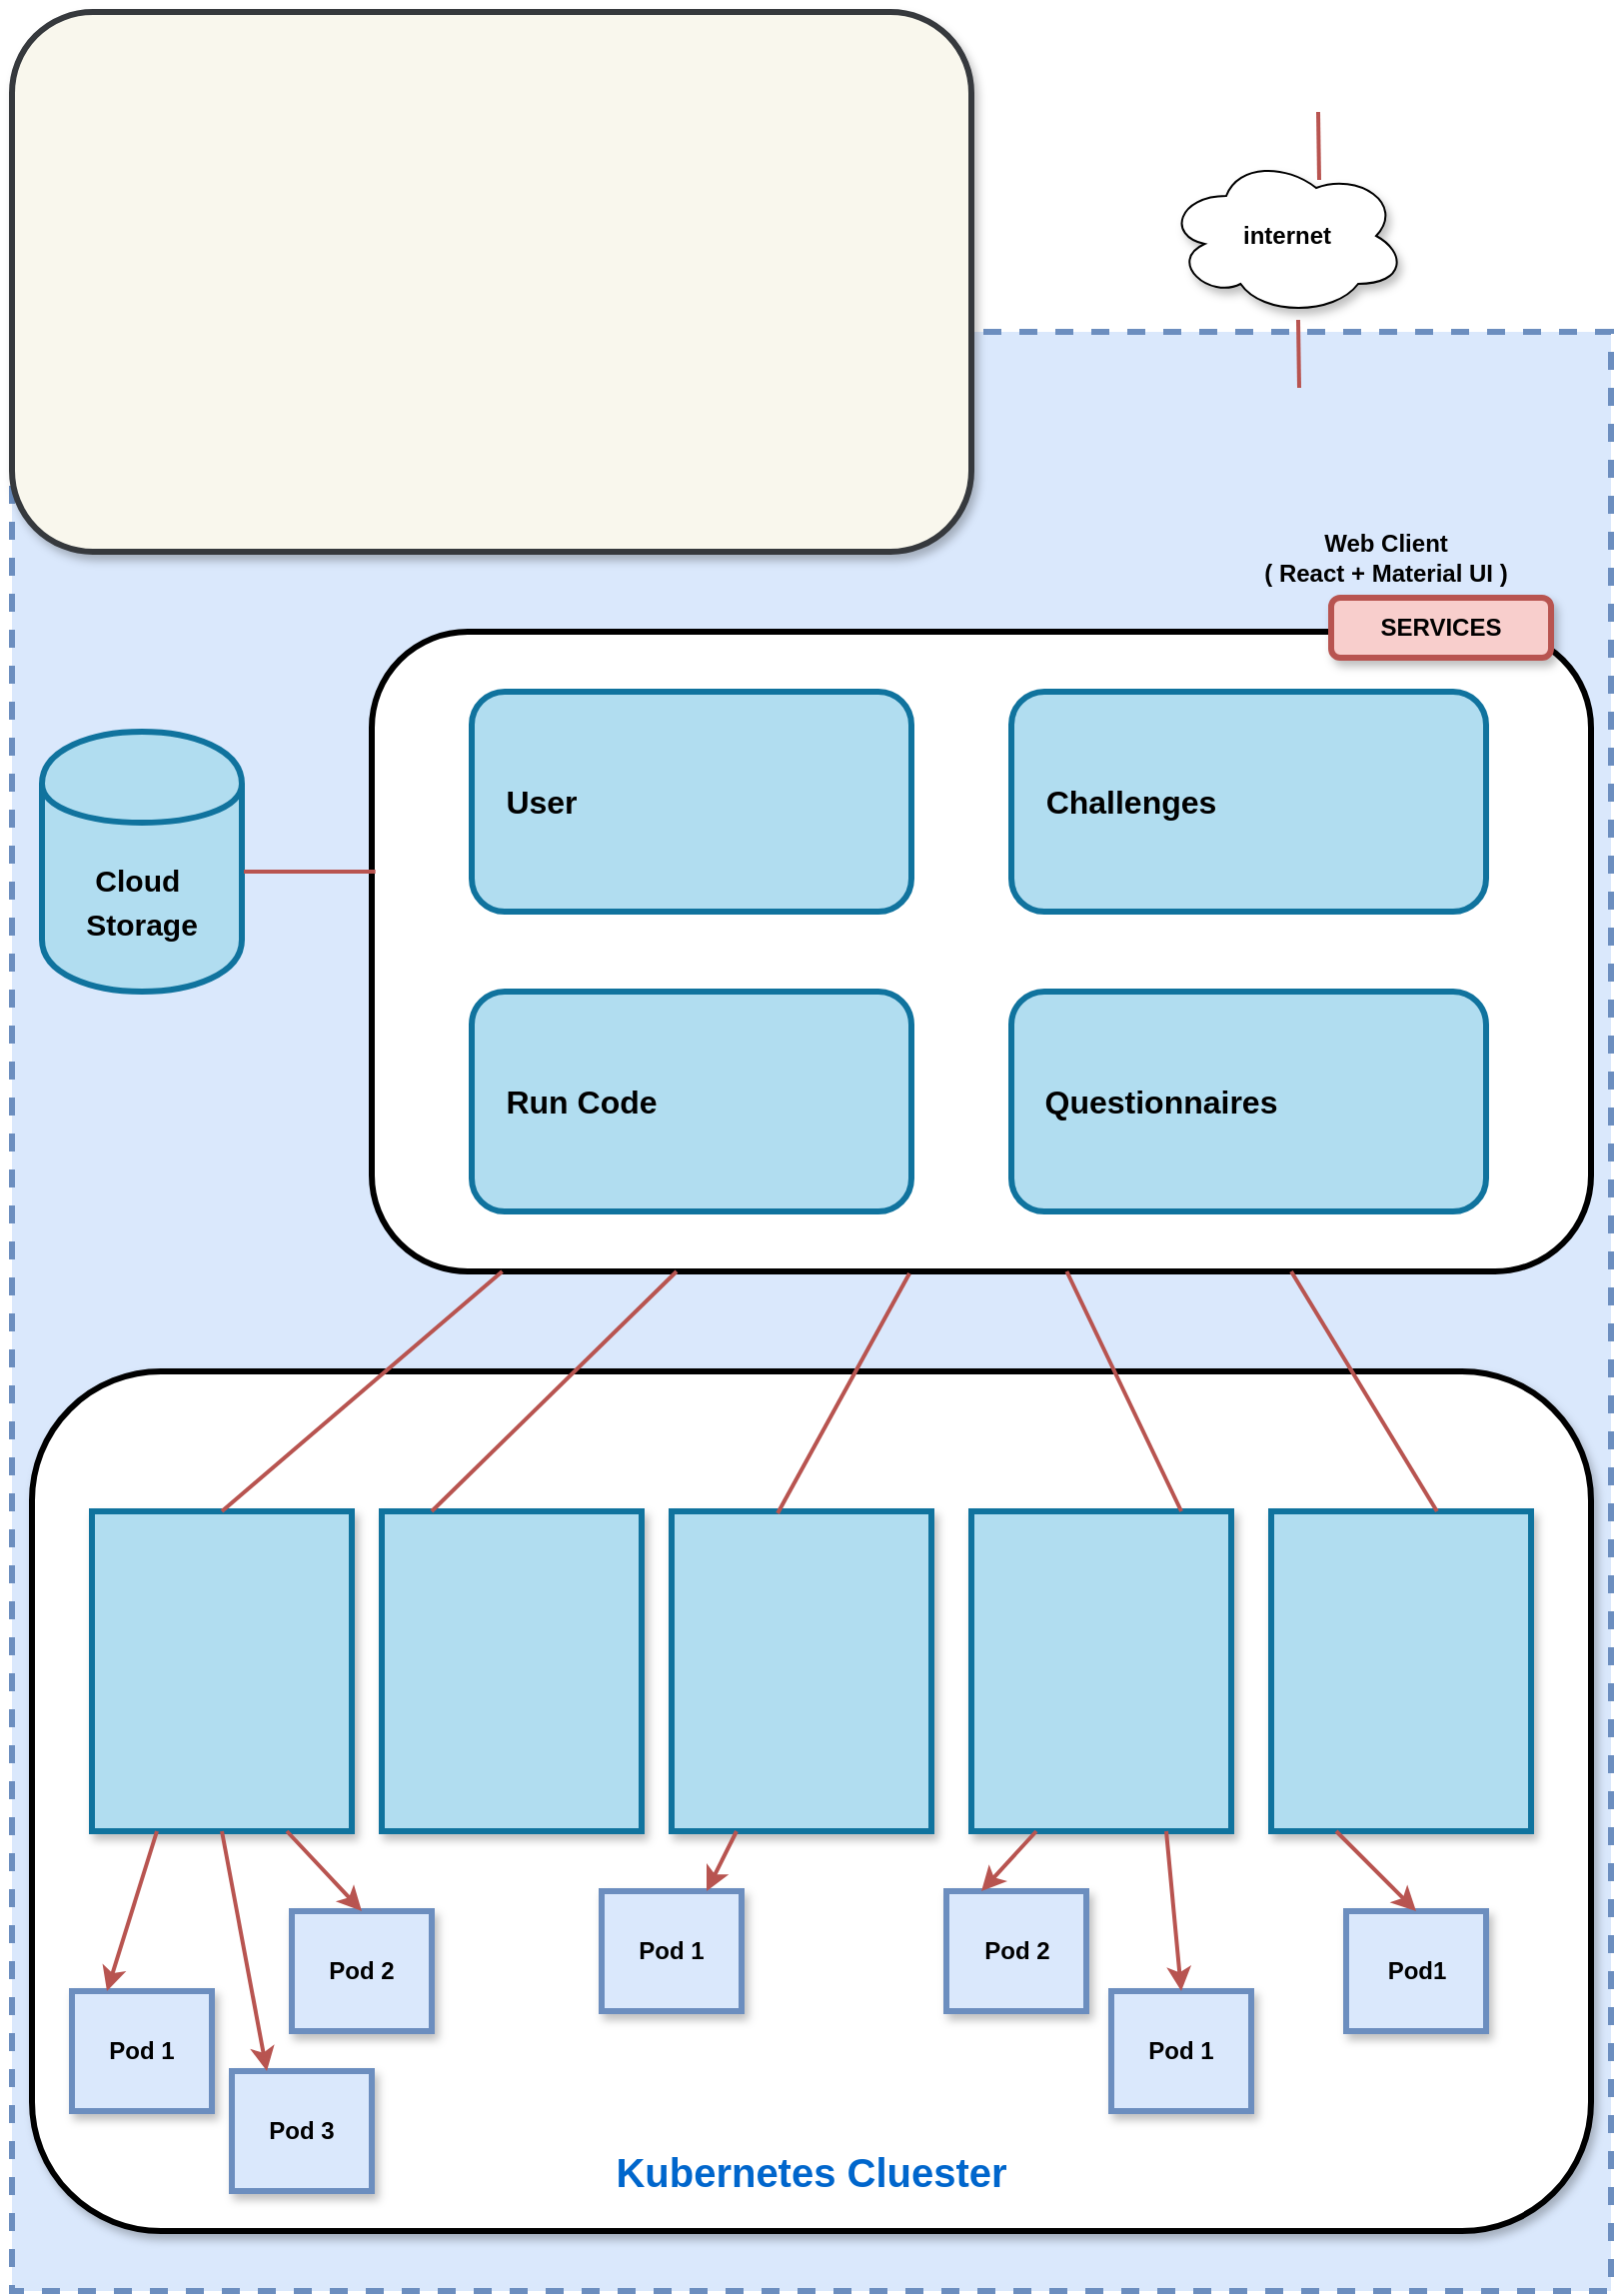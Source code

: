 <mxfile version="13.1.14"><diagram id="jYwU8kuyBxlGm1DwFmvv" name="Page-1"><mxGraphModel dx="1422" dy="713" grid="1" gridSize="10" guides="1" tooltips="1" connect="1" arrows="0" fold="1" page="1" pageScale="1" pageWidth="827" pageHeight="1169" math="0" shadow="0"><root><mxCell id="0"/><mxCell id="1" parent="0"/><mxCell id="lb7RfSrmBw8OKZbe-Gg0-1" value="" style="rounded=0;whiteSpace=wrap;html=1;dashed=1;fillColor=#dae8fc;strokeColor=#6c8ebf;strokeWidth=3;" parent="1" vertex="1"><mxGeometry x="10" y="170" width="800" height="980" as="geometry"/></mxCell><mxCell id="lb7RfSrmBw8OKZbe-Gg0-6" value="" style="rounded=1;whiteSpace=wrap;html=1;strokeWidth=3;" parent="1" vertex="1"><mxGeometry x="190" y="320" width="610" height="320" as="geometry"/></mxCell><mxCell id="lb7RfSrmBw8OKZbe-Gg0-2" value="" style="rounded=1;whiteSpace=wrap;html=1;strokeWidth=3;fillColor=#f9f7ed;strokeColor=#36393d;shadow=1;" parent="1" vertex="1"><mxGeometry x="10" y="10" width="480" height="270" as="geometry"/></mxCell><mxCell id="lb7RfSrmBw8OKZbe-Gg0-4" value="&lt;h4&gt;Web Client&lt;br&gt;( React + Material UI )&lt;/h4&gt;" style="text;html=1;strokeColor=none;fillColor=none;align=center;verticalAlign=middle;whiteSpace=wrap;rounded=0;" parent="1" vertex="1"><mxGeometry x="615" y="263" width="165" height="40" as="geometry"/></mxCell><mxCell id="lb7RfSrmBw8OKZbe-Gg0-7" value="&lt;h2&gt;&lt;b style=&quot;font-size: 15px&quot;&gt;Cloud&amp;nbsp;&lt;br&gt;&lt;/b&gt;&lt;b style=&quot;font-size: 15px&quot;&gt;Storage&lt;/b&gt;&lt;/h2&gt;" style="shape=cylinder;whiteSpace=wrap;html=1;boundedLbl=1;backgroundOutline=1;rounded=0;strokeWidth=3;fillColor=#b1ddf0;strokeColor=#10739e;" parent="1" vertex="1"><mxGeometry x="25" y="370" width="100" height="130" as="geometry"/></mxCell><mxCell id="lb7RfSrmBw8OKZbe-Gg0-8" value="" style="rounded=1;whiteSpace=wrap;html=1;strokeWidth=3;shadow=1;" parent="1" vertex="1"><mxGeometry x="20" y="690" width="780" height="430" as="geometry"/></mxCell><mxCell id="lb7RfSrmBw8OKZbe-Gg0-9" value="&lt;h2&gt;&lt;br&gt;&lt;/h2&gt;" style="rounded=1;whiteSpace=wrap;html=1;strokeColor=#10739e;strokeWidth=3;fillColor=#b1ddf0;" parent="1" vertex="1"><mxGeometry x="240" y="350" width="220" height="110" as="geometry"/></mxCell><mxCell id="lb7RfSrmBw8OKZbe-Gg0-10" value="&lt;h2&gt;&lt;br&gt;&lt;/h2&gt;" style="rounded=1;whiteSpace=wrap;html=1;strokeColor=#10739e;strokeWidth=3;fillColor=#b1ddf0;" parent="1" vertex="1"><mxGeometry x="240" y="500" width="220" height="110" as="geometry"/></mxCell><mxCell id="lb7RfSrmBw8OKZbe-Gg0-11" value="&lt;h2&gt;&lt;br&gt;&lt;/h2&gt;" style="rounded=1;whiteSpace=wrap;html=1;strokeColor=#10739e;strokeWidth=3;fillColor=#b1ddf0;" parent="1" vertex="1"><mxGeometry x="510" y="350" width="237.5" height="110" as="geometry"/></mxCell><mxCell id="lb7RfSrmBw8OKZbe-Gg0-12" value="&lt;h2&gt;&lt;br&gt;&lt;/h2&gt;" style="rounded=1;whiteSpace=wrap;html=1;strokeColor=#10739e;strokeWidth=3;fillColor=#b1ddf0;" parent="1" vertex="1"><mxGeometry x="510" y="500" width="237.5" height="110" as="geometry"/></mxCell><mxCell id="lb7RfSrmBw8OKZbe-Gg0-17" value="" style="rounded=0;whiteSpace=wrap;html=1;strokeColor=#10739e;strokeWidth=3;fillColor=#b1ddf0;shadow=1;" parent="1" vertex="1"><mxGeometry x="50" y="760" width="130" height="160" as="geometry"/></mxCell><mxCell id="lb7RfSrmBw8OKZbe-Gg0-18" value="" style="rounded=0;whiteSpace=wrap;html=1;strokeColor=#10739e;strokeWidth=3;fillColor=#b1ddf0;shadow=1;" parent="1" vertex="1"><mxGeometry x="195" y="760" width="130" height="160" as="geometry"/></mxCell><mxCell id="lb7RfSrmBw8OKZbe-Gg0-19" value="" style="rounded=0;whiteSpace=wrap;html=1;strokeColor=#10739e;strokeWidth=3;fillColor=#b1ddf0;shadow=1;" parent="1" vertex="1"><mxGeometry x="340" y="760" width="130" height="160" as="geometry"/></mxCell><mxCell id="lb7RfSrmBw8OKZbe-Gg0-20" value="" style="rounded=0;whiteSpace=wrap;html=1;strokeColor=#10739e;strokeWidth=3;fillColor=#b1ddf0;shadow=1;" parent="1" vertex="1"><mxGeometry x="490" y="760" width="130" height="160" as="geometry"/></mxCell><mxCell id="lb7RfSrmBw8OKZbe-Gg0-21" value="" style="rounded=0;whiteSpace=wrap;html=1;strokeColor=#10739e;strokeWidth=3;fillColor=#b1ddf0;shadow=1;" parent="1" vertex="1"><mxGeometry x="640" y="760" width="130" height="160" as="geometry"/></mxCell><mxCell id="lb7RfSrmBw8OKZbe-Gg0-22" value="&lt;b&gt;Pod 2&lt;/b&gt;" style="rounded=0;whiteSpace=wrap;html=1;strokeColor=#6c8ebf;strokeWidth=3;fillColor=#dae8fc;shadow=1;" parent="1" vertex="1"><mxGeometry x="150" y="960" width="70" height="60" as="geometry"/></mxCell><mxCell id="lb7RfSrmBw8OKZbe-Gg0-23" value="&lt;b&gt;Pod 1&lt;/b&gt;" style="rounded=0;whiteSpace=wrap;html=1;strokeColor=#6c8ebf;strokeWidth=3;fillColor=#dae8fc;glass=0;shadow=1;" parent="1" vertex="1"><mxGeometry x="40" y="1000" width="70" height="60" as="geometry"/></mxCell><mxCell id="lb7RfSrmBw8OKZbe-Gg0-24" value="&lt;b&gt;Pod 3&lt;/b&gt;" style="rounded=0;whiteSpace=wrap;html=1;strokeColor=#6c8ebf;strokeWidth=3;fillColor=#dae8fc;shadow=1;" parent="1" vertex="1"><mxGeometry x="120" y="1040" width="70" height="60" as="geometry"/></mxCell><mxCell id="lb7RfSrmBw8OKZbe-Gg0-25" value="&lt;b&gt;Pod 1&lt;/b&gt;" style="rounded=0;whiteSpace=wrap;html=1;strokeColor=#6c8ebf;strokeWidth=3;fillColor=#dae8fc;shadow=1;" parent="1" vertex="1"><mxGeometry x="305" y="950" width="70" height="60" as="geometry"/></mxCell><mxCell id="lb7RfSrmBw8OKZbe-Gg0-26" value="&lt;b&gt;Pod 2&lt;/b&gt;" style="rounded=0;whiteSpace=wrap;html=1;strokeColor=#6c8ebf;strokeWidth=3;fillColor=#dae8fc;shadow=1;" parent="1" vertex="1"><mxGeometry x="477.5" y="950" width="70" height="60" as="geometry"/></mxCell><mxCell id="lb7RfSrmBw8OKZbe-Gg0-27" value="&lt;b&gt;Pod 1&lt;/b&gt;" style="rounded=0;whiteSpace=wrap;html=1;strokeColor=#6c8ebf;strokeWidth=3;fillColor=#dae8fc;shadow=1;" parent="1" vertex="1"><mxGeometry x="560" y="1000" width="70" height="60" as="geometry"/></mxCell><mxCell id="lb7RfSrmBw8OKZbe-Gg0-28" value="&lt;b&gt;Pod1&lt;/b&gt;" style="rounded=0;whiteSpace=wrap;html=1;strokeColor=#6c8ebf;strokeWidth=3;fillColor=#dae8fc;shadow=1;" parent="1" vertex="1"><mxGeometry x="677.5" y="960" width="70" height="60" as="geometry"/></mxCell><mxCell id="lb7RfSrmBw8OKZbe-Gg0-29" value="" style="endArrow=classic;html=1;exitX=0.25;exitY=1;exitDx=0;exitDy=0;entryX=0.75;entryY=0;entryDx=0;entryDy=0;strokeWidth=2;strokeColor=#b85450;fillColor=#f8cecc;" parent="1" source="lb7RfSrmBw8OKZbe-Gg0-19" target="lb7RfSrmBw8OKZbe-Gg0-25" edge="1"><mxGeometry width="50" height="50" relative="1" as="geometry"><mxPoint x="370" y="970" as="sourcePoint"/><mxPoint x="420" y="920" as="targetPoint"/></mxGeometry></mxCell><mxCell id="lb7RfSrmBw8OKZbe-Gg0-30" value="" style="endArrow=classic;html=1;exitX=0.25;exitY=1;exitDx=0;exitDy=0;entryX=0.25;entryY=0;entryDx=0;entryDy=0;strokeWidth=2;strokeColor=#b85450;fillColor=#f8cecc;" parent="1" source="lb7RfSrmBw8OKZbe-Gg0-20" target="lb7RfSrmBw8OKZbe-Gg0-26" edge="1"><mxGeometry width="50" height="50" relative="1" as="geometry"><mxPoint x="382.5" y="930" as="sourcePoint"/><mxPoint x="367.5" y="960" as="targetPoint"/></mxGeometry></mxCell><mxCell id="lb7RfSrmBw8OKZbe-Gg0-31" value="" style="endArrow=classic;html=1;exitX=0.75;exitY=1;exitDx=0;exitDy=0;entryX=0.5;entryY=0;entryDx=0;entryDy=0;strokeWidth=2;strokeColor=#b85450;fillColor=#f8cecc;" parent="1" source="lb7RfSrmBw8OKZbe-Gg0-20" target="lb7RfSrmBw8OKZbe-Gg0-27" edge="1"><mxGeometry width="50" height="50" relative="1" as="geometry"><mxPoint x="532.5" y="930" as="sourcePoint"/><mxPoint x="505" y="960" as="targetPoint"/></mxGeometry></mxCell><mxCell id="lb7RfSrmBw8OKZbe-Gg0-32" value="" style="endArrow=classic;html=1;exitX=0.25;exitY=1;exitDx=0;exitDy=0;entryX=0.5;entryY=0;entryDx=0;entryDy=0;strokeWidth=2;strokeColor=#b85450;fillColor=#f8cecc;" parent="1" source="lb7RfSrmBw8OKZbe-Gg0-21" target="lb7RfSrmBw8OKZbe-Gg0-28" edge="1"><mxGeometry width="50" height="50" relative="1" as="geometry"><mxPoint x="597.5" y="930" as="sourcePoint"/><mxPoint x="605" y="1010" as="targetPoint"/></mxGeometry></mxCell><mxCell id="lb7RfSrmBw8OKZbe-Gg0-33" value="" style="endArrow=classic;html=1;exitX=0.75;exitY=1;exitDx=0;exitDy=0;entryX=0.5;entryY=0;entryDx=0;entryDy=0;strokeWidth=2;strokeColor=#b85450;fillColor=#f8cecc;" parent="1" source="lb7RfSrmBw8OKZbe-Gg0-17" target="lb7RfSrmBw8OKZbe-Gg0-22" edge="1"><mxGeometry width="50" height="50" relative="1" as="geometry"><mxPoint x="682.5" y="930" as="sourcePoint"/><mxPoint x="722.5" y="970" as="targetPoint"/></mxGeometry></mxCell><mxCell id="lb7RfSrmBw8OKZbe-Gg0-34" value="" style="endArrow=classic;html=1;exitX=0.5;exitY=1;exitDx=0;exitDy=0;entryX=0.25;entryY=0;entryDx=0;entryDy=0;strokeWidth=2;strokeColor=#b85450;fillColor=#f8cecc;" parent="1" source="lb7RfSrmBw8OKZbe-Gg0-17" target="lb7RfSrmBw8OKZbe-Gg0-24" edge="1"><mxGeometry width="50" height="50" relative="1" as="geometry"><mxPoint x="157.5" y="930" as="sourcePoint"/><mxPoint x="202.5" y="970" as="targetPoint"/></mxGeometry></mxCell><mxCell id="lb7RfSrmBw8OKZbe-Gg0-35" value="" style="endArrow=classic;html=1;exitX=0.25;exitY=1;exitDx=0;exitDy=0;entryX=0.25;entryY=0;entryDx=0;entryDy=0;strokeWidth=2;strokeColor=#b85450;fillColor=#f8cecc;" parent="1" source="lb7RfSrmBw8OKZbe-Gg0-17" target="lb7RfSrmBw8OKZbe-Gg0-23" edge="1"><mxGeometry width="50" height="50" relative="1" as="geometry"><mxPoint x="157.5" y="930" as="sourcePoint"/><mxPoint x="202.5" y="970" as="targetPoint"/></mxGeometry></mxCell><mxCell id="lb7RfSrmBw8OKZbe-Gg0-39" value="" style="endArrow=none;html=1;strokeColor=#b85450;strokeWidth=2;exitX=0.5;exitY=0;exitDx=0;exitDy=0;fillColor=#f8cecc;entryX=0.107;entryY=1;entryDx=0;entryDy=0;entryPerimeter=0;" parent="1" edge="1" target="lb7RfSrmBw8OKZbe-Gg0-6" source="lb7RfSrmBw8OKZbe-Gg0-17"><mxGeometry width="50" height="50" relative="1" as="geometry"><mxPoint x="118" y="755" as="sourcePoint"/><mxPoint x="252" y="647" as="targetPoint"/></mxGeometry></mxCell><mxCell id="lb7RfSrmBw8OKZbe-Gg0-40" value="" style="endArrow=none;html=1;strokeColor=#b85450;strokeWidth=2;fillColor=#f8cecc;entryX=0.25;entryY=1;entryDx=0;entryDy=0;exitX=0.192;exitY=0;exitDx=0;exitDy=0;exitPerimeter=0;" parent="1" edge="1" target="lb7RfSrmBw8OKZbe-Gg0-6" source="lb7RfSrmBw8OKZbe-Gg0-18"><mxGeometry width="50" height="50" relative="1" as="geometry"><mxPoint x="229" y="755" as="sourcePoint"/><mxPoint x="341.5" y="645" as="targetPoint"/></mxGeometry></mxCell><mxCell id="lb7RfSrmBw8OKZbe-Gg0-41" value="" style="endArrow=none;html=1;strokeColor=#b85450;strokeWidth=2;fillColor=#f8cecc;exitX=0.638;exitY=0;exitDx=0;exitDy=0;exitPerimeter=0;" parent="1" edge="1" source="lb7RfSrmBw8OKZbe-Gg0-21"><mxGeometry width="50" height="50" relative="1" as="geometry"><mxPoint x="716" y="754" as="sourcePoint"/><mxPoint x="650" y="640" as="targetPoint"/></mxGeometry></mxCell><mxCell id="lb7RfSrmBw8OKZbe-Gg0-43" value="" style="endArrow=none;html=1;strokeColor=#b85450;strokeWidth=2;fillColor=#f8cecc;entryX=0.57;entryY=1;entryDx=0;entryDy=0;entryPerimeter=0;exitX=0.808;exitY=0;exitDx=0;exitDy=0;exitPerimeter=0;" parent="1" edge="1" target="lb7RfSrmBw8OKZbe-Gg0-6" source="lb7RfSrmBw8OKZbe-Gg0-20"><mxGeometry width="50" height="50" relative="1" as="geometry"><mxPoint x="590" y="755" as="sourcePoint"/><mxPoint x="537.7" y="645.64" as="targetPoint"/></mxGeometry></mxCell><mxCell id="lb7RfSrmBw8OKZbe-Gg0-45" value="" style="endArrow=none;html=1;strokeColor=#b85450;strokeWidth=2;fillColor=#f8cecc;exitX=0.408;exitY=0.006;exitDx=0;exitDy=0;exitPerimeter=0;entryX=0.441;entryY=1.003;entryDx=0;entryDy=0;entryPerimeter=0;" parent="1" edge="1" target="lb7RfSrmBw8OKZbe-Gg0-6" source="lb7RfSrmBw8OKZbe-Gg0-19"><mxGeometry width="50" height="50" relative="1" as="geometry"><mxPoint x="400.06" y="755" as="sourcePoint"/><mxPoint x="453" y="648" as="targetPoint"/></mxGeometry></mxCell><mxCell id="lb7RfSrmBw8OKZbe-Gg0-46" value="&lt;b&gt;SERVICES&lt;/b&gt;" style="rounded=1;whiteSpace=wrap;html=1;shadow=1;glass=0;strokeColor=#b85450;strokeWidth=3;fillColor=#f8cecc;" parent="1" vertex="1"><mxGeometry x="670" y="303" width="110" height="30" as="geometry"/></mxCell><mxCell id="lb7RfSrmBw8OKZbe-Gg0-16" value="&lt;font style=&quot;font-size: 20px&quot; color=&quot;#0066cc&quot;&gt;&lt;b&gt;Kubernetes Cluester&lt;/b&gt;&lt;/font&gt;" style="text;html=1;align=center;verticalAlign=middle;whiteSpace=wrap;rounded=0;fillColor=none;" parent="1" vertex="1"><mxGeometry x="290" y="1080" width="240" height="20" as="geometry"/></mxCell><mxCell id="lb7RfSrmBw8OKZbe-Gg0-49" value="&lt;b&gt;internet&lt;/b&gt;" style="ellipse;shape=cloud;whiteSpace=wrap;html=1;rounded=0;shadow=1;glass=0;strokeWidth=1;" parent="1" vertex="1"><mxGeometry x="587.5" y="82" width="120" height="80" as="geometry"/></mxCell><mxCell id="ToDXpuR1NA3O6nsimoDi-1" value="" style="endArrow=none;html=1;strokeColor=#b85450;strokeWidth=2;fillColor=#f8cecc;entryX=0.003;entryY=0.375;entryDx=0;entryDy=0;entryPerimeter=0;" edge="1" parent="1" target="lb7RfSrmBw8OKZbe-Gg0-6"><mxGeometry width="50" height="50" relative="1" as="geometry"><mxPoint x="126" y="440" as="sourcePoint"/><mxPoint x="186" y="440" as="targetPoint"/></mxGeometry></mxCell><mxCell id="ToDXpuR1NA3O6nsimoDi-2" value="" style="endArrow=none;html=1;strokeColor=#b85450;strokeWidth=2;fillColor=#f8cecc;entryX=0.55;entryY=0.95;entryDx=0;entryDy=0;entryPerimeter=0;" edge="1" parent="1"><mxGeometry width="50" height="50" relative="1" as="geometry"><mxPoint x="654" y="198" as="sourcePoint"/><mxPoint x="653.5" y="164" as="targetPoint"/></mxGeometry></mxCell><mxCell id="ToDXpuR1NA3O6nsimoDi-3" value="" style="endArrow=none;html=1;strokeColor=#b85450;strokeWidth=2;fillColor=#f8cecc;entryX=0.55;entryY=0.95;entryDx=0;entryDy=0;entryPerimeter=0;" edge="1" parent="1"><mxGeometry width="50" height="50" relative="1" as="geometry"><mxPoint x="664" y="94" as="sourcePoint"/><mxPoint x="663.5" y="60" as="targetPoint"/></mxGeometry></mxCell><mxCell id="ToDXpuR1NA3O6nsimoDi-10" value="&lt;h2&gt;&lt;font style=&quot;font-size: 16px&quot;&gt;Challenges&lt;/font&gt;&lt;/h2&gt;" style="text;html=1;strokeColor=none;fillColor=none;align=center;verticalAlign=middle;whiteSpace=wrap;rounded=0;dashed=1;" vertex="1" parent="1"><mxGeometry x="520" y="395" width="100" height="20" as="geometry"/></mxCell><mxCell id="ToDXpuR1NA3O6nsimoDi-11" value="&lt;h2&gt;&lt;font style=&quot;font-size: 16px&quot;&gt;User&lt;/font&gt;&lt;/h2&gt;" style="text;html=1;strokeColor=none;fillColor=none;align=center;verticalAlign=middle;whiteSpace=wrap;rounded=0;dashed=1;" vertex="1" parent="1"><mxGeometry x="240" y="395" width="70" height="20" as="geometry"/></mxCell><mxCell id="ToDXpuR1NA3O6nsimoDi-13" value="&lt;h2&gt;&lt;font style=&quot;font-size: 16px&quot;&gt;Run Code&lt;/font&gt;&lt;/h2&gt;" style="text;html=1;strokeColor=none;fillColor=none;align=center;verticalAlign=middle;whiteSpace=wrap;rounded=0;dashed=1;" vertex="1" parent="1"><mxGeometry x="250" y="545" width="90" height="20" as="geometry"/></mxCell><mxCell id="ToDXpuR1NA3O6nsimoDi-14" value="&lt;h2&gt;&lt;font style=&quot;font-size: 16px&quot;&gt;Questionnaires&lt;/font&gt;&lt;/h2&gt;" style="text;html=1;strokeColor=none;fillColor=none;align=center;verticalAlign=middle;whiteSpace=wrap;rounded=0;dashed=1;" vertex="1" parent="1"><mxGeometry x="520" y="545" width="130" height="20" as="geometry"/></mxCell></root></mxGraphModel></diagram></mxfile>